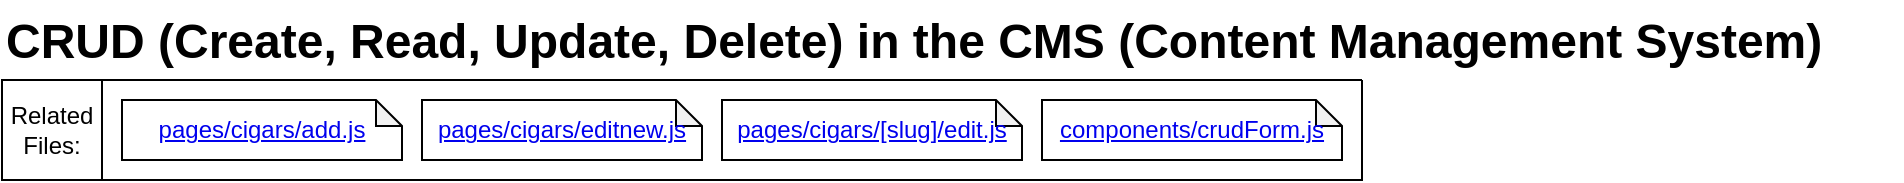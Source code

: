 <mxfile version="26.2.13">
  <diagram name="Page-1" id="9TfbhumZKOwv8vjmnpY6">
    <mxGraphModel dx="854" dy="508" grid="1" gridSize="10" guides="1" tooltips="1" connect="1" arrows="1" fold="1" page="1" pageScale="1" pageWidth="850" pageHeight="1100" math="0" shadow="0">
      <root>
        <mxCell id="0" />
        <mxCell id="1" parent="0" />
        <mxCell id="gF07o2XM8CqkStnafHHP-1" value="&lt;h1 style=&quot;margin-top: 0px;&quot;&gt;CRUD (Create, Read, Update, Delete) in the CMS (Content Management System)&lt;/h1&gt;" style="text;html=1;whiteSpace=wrap;overflow=hidden;rounded=0;" vertex="1" parent="1">
          <mxGeometry x="10" y="10" width="950" height="40" as="geometry" />
        </mxCell>
        <mxCell id="gF07o2XM8CqkStnafHHP-4" value="Related Files:" style="whiteSpace=wrap;html=1;aspect=fixed;" vertex="1" parent="1">
          <mxGeometry x="10" y="50" width="50" height="50" as="geometry" />
        </mxCell>
        <mxCell id="gF07o2XM8CqkStnafHHP-5" value="" style="swimlane;startSize=0;" vertex="1" parent="1">
          <mxGeometry x="60" y="50" width="630" height="50" as="geometry">
            <mxRectangle x="60" y="50" width="50" height="40" as="alternateBounds" />
          </mxGeometry>
        </mxCell>
        <mxCell id="gF07o2XM8CqkStnafHHP-6" value="&lt;a href=&quot;https://github.com/macglencoe/EmporiumWebsite/blob/cms/pages/cigars/add.js&quot;&gt;pages/cigars/add.js&lt;/a&gt;" style="shape=note;whiteSpace=wrap;html=1;backgroundOutline=1;darkOpacity=0.05;size=13;" vertex="1" parent="gF07o2XM8CqkStnafHHP-5">
          <mxGeometry x="10" y="10" width="140" height="30" as="geometry" />
        </mxCell>
        <mxCell id="gF07o2XM8CqkStnafHHP-7" value="&lt;a href=&quot;https://github.com/macglencoe/EmporiumWebsite/blob/cms/pages/cigars/editnew.js&quot;&gt;pages/cigars/editnew.js&lt;/a&gt;" style="shape=note;whiteSpace=wrap;html=1;backgroundOutline=1;darkOpacity=0.05;size=13;" vertex="1" parent="gF07o2XM8CqkStnafHHP-5">
          <mxGeometry x="160" y="10" width="140" height="30" as="geometry" />
        </mxCell>
        <mxCell id="gF07o2XM8CqkStnafHHP-8" value="&lt;a href=&quot;https://github.com/macglencoe/EmporiumWebsite/blob/cms/pages/cigars/%5Bslug%5D/edit.js&quot;&gt;pages/cigars/[slug]/edit.js&lt;/a&gt;" style="shape=note;whiteSpace=wrap;html=1;backgroundOutline=1;darkOpacity=0.05;size=13;" vertex="1" parent="gF07o2XM8CqkStnafHHP-5">
          <mxGeometry x="310" y="10" width="150" height="30" as="geometry" />
        </mxCell>
        <mxCell id="gF07o2XM8CqkStnafHHP-9" value="&lt;a href=&quot;https://github.com/macglencoe/EmporiumWebsite/blob/cms/components/crudForm.js&quot;&gt;components/crudForm.js&lt;/a&gt;" style="shape=note;whiteSpace=wrap;html=1;backgroundOutline=1;darkOpacity=0.05;size=13;" vertex="1" parent="gF07o2XM8CqkStnafHHP-5">
          <mxGeometry x="470" y="10" width="150" height="30" as="geometry" />
        </mxCell>
      </root>
    </mxGraphModel>
  </diagram>
</mxfile>
